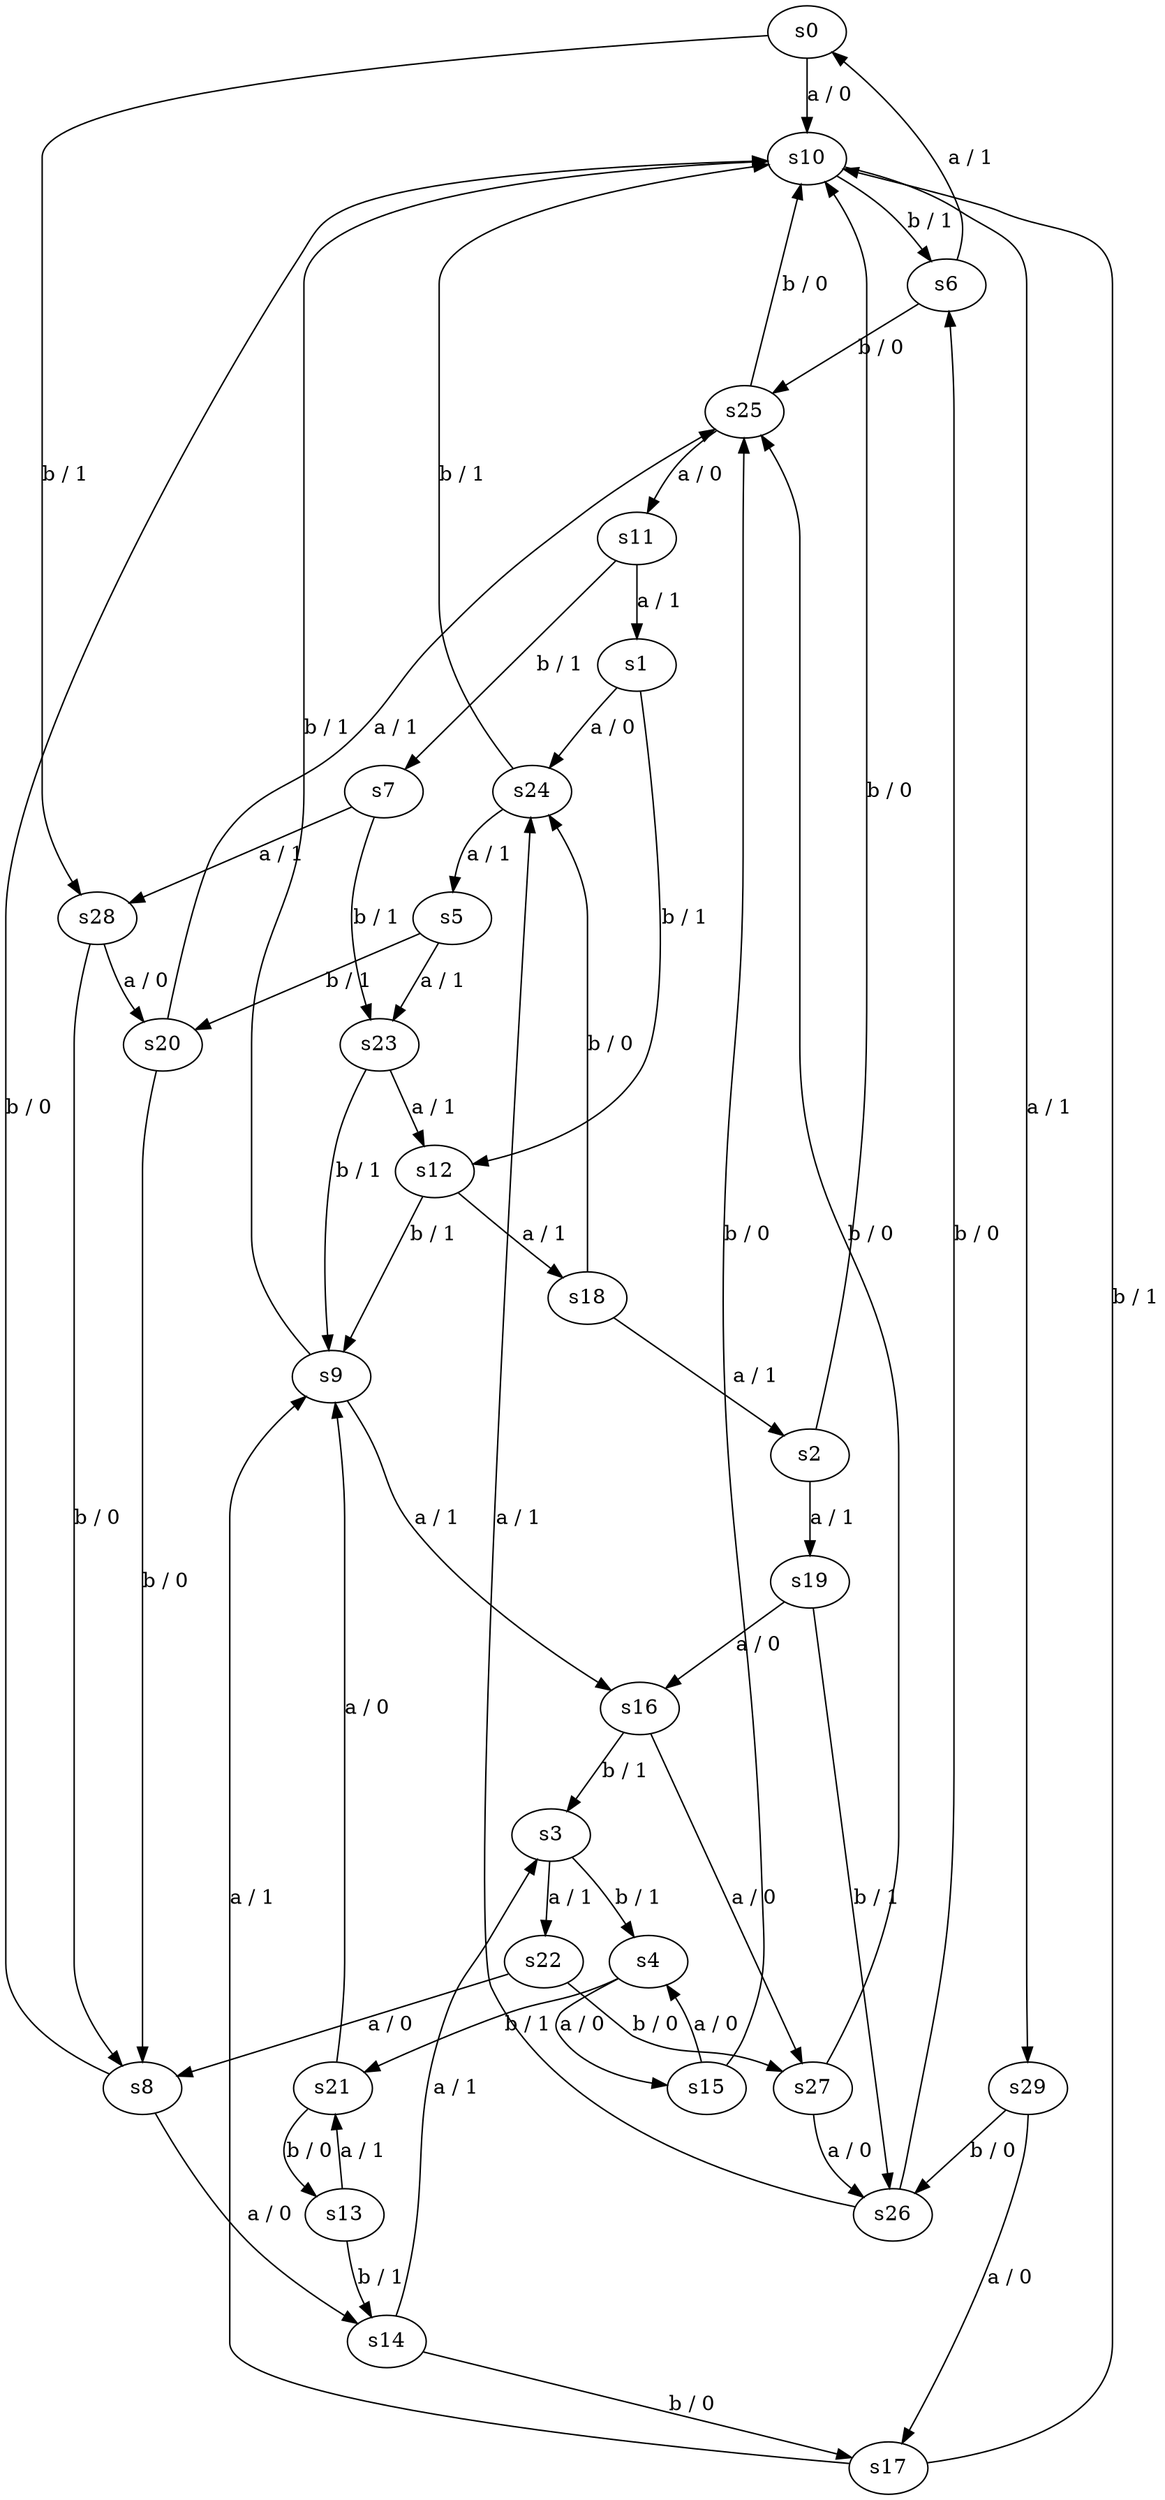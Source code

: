 digraph distinguishable {
	s0 -> s10 [label="a / 0"];
	s1 -> s24 [label="a / 0"];
	s2 -> s19 [label="a / 1"];
	s3 -> s22 [label="a / 1"];
	s4 -> s15 [label="a / 0"];
	s5 -> s23 [label="a / 1"];
	s6 -> s0 [label="a / 1"];
	s7 -> s28 [label="a / 1"];
	s8 -> s14 [label="a / 0"];
	s9 -> s16 [label="a / 1"];
	s10 -> s29 [label="a / 1"];
	s11 -> s1 [label="a / 1"];
	s12 -> s18 [label="a / 1"];
	s13 -> s21 [label="a / 1"];
	s14 -> s3 [label="a / 1"];
	s15 -> s4 [label="a / 0"];
	s16 -> s27 [label="a / 0"];
	s17 -> s9 [label="a / 1"];
	s18 -> s2 [label="a / 1"];
	s19 -> s16 [label="a / 0"];
	s20 -> s25 [label="a / 1"];
	s21 -> s9 [label="a / 0"];
	s22 -> s8 [label="a / 0"];
	s23 -> s12 [label="a / 1"];
	s24 -> s5 [label="a / 1"];
	s25 -> s11 [label="a / 0"];
	s26 -> s24 [label="a / 1"];
	s27 -> s26 [label="a / 0"];
	s28 -> s20 [label="a / 0"];
	s29 -> s17 [label="a / 0"];

	s0 -> s28 [label="b / 1"];
	s1 -> s12 [label="b / 1"];
	s2 -> s10 [label="b / 0"];
	s3 -> s4 [label="b / 1"];
	s4 -> s21 [label="b / 1"];
	s5 -> s20 [label="b / 1"];
	s6 -> s25 [label="b / 0"];
	s7 -> s23 [label="b / 1"];
	s8 -> s10 [label="b / 0"];
	s9 -> s10 [label="b / 1"];
	s10 -> s6 [label="b / 1"];
	s11 -> s7 [label="b / 1"];
	s12 -> s9 [label="b / 1"];
	s13 -> s14 [label="b / 1"];
	s14 -> s17 [label="b / 0"];
	s15 -> s25 [label="b / 0"];
	s16 -> s3 [label="b / 1"];
	s17 -> s10 [label="b / 1"];
	s18 -> s24 [label="b / 0"];
	s19 -> s26 [label="b / 1"];
	s20 -> s8 [label="b / 0"];
	s21 -> s13 [label="b / 0"];
	s22 -> s27 [label="b / 0"];
	s23 -> s9 [label="b / 1"];
	s24 -> s10 [label="b / 1"];
	s25 -> s10 [label="b / 0"];
	s26 -> s6 [label="b / 0"];
	s27 -> s25 [label="b / 0"];
	s28 -> s8 [label="b / 0"];
	s29 -> s26 [label="b / 0"];
}